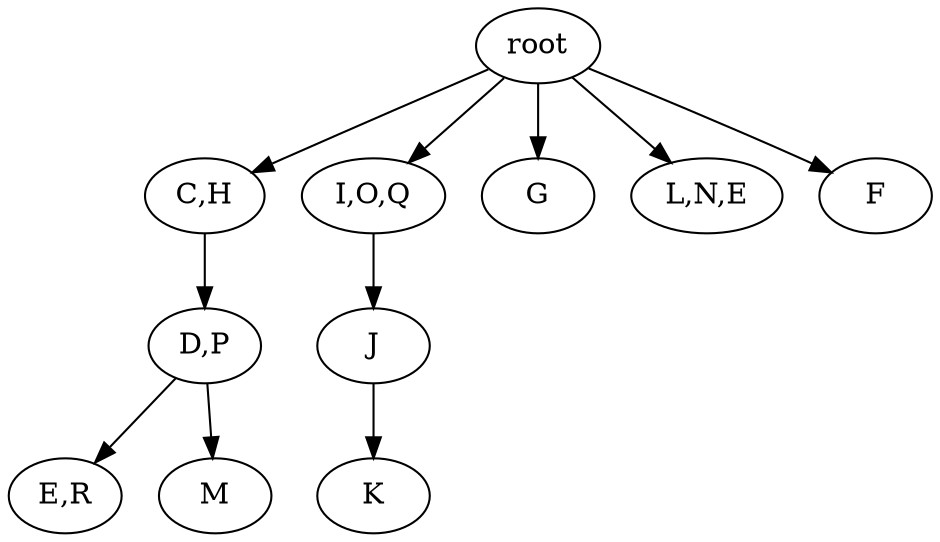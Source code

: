 strict digraph G {
	graph [name=G];
	0	 [label=root];
	1	 [label="C,H"];
	0 -> 1;
	2	 [label="I,O,Q"];
	0 -> 2;
	6	 [label=G];
	0 -> 6;
	7	 [label="L,N,E"];
	0 -> 7;
	8	 [label=F];
	0 -> 8;
	4	 [label="D,P"];
	1 -> 4;
	5	 [label=J];
	2 -> 5;
	9	 [label="E,R"];
	4 -> 9;
	10	 [label=M];
	4 -> 10;
	11	 [label=K];
	5 -> 11;
}
